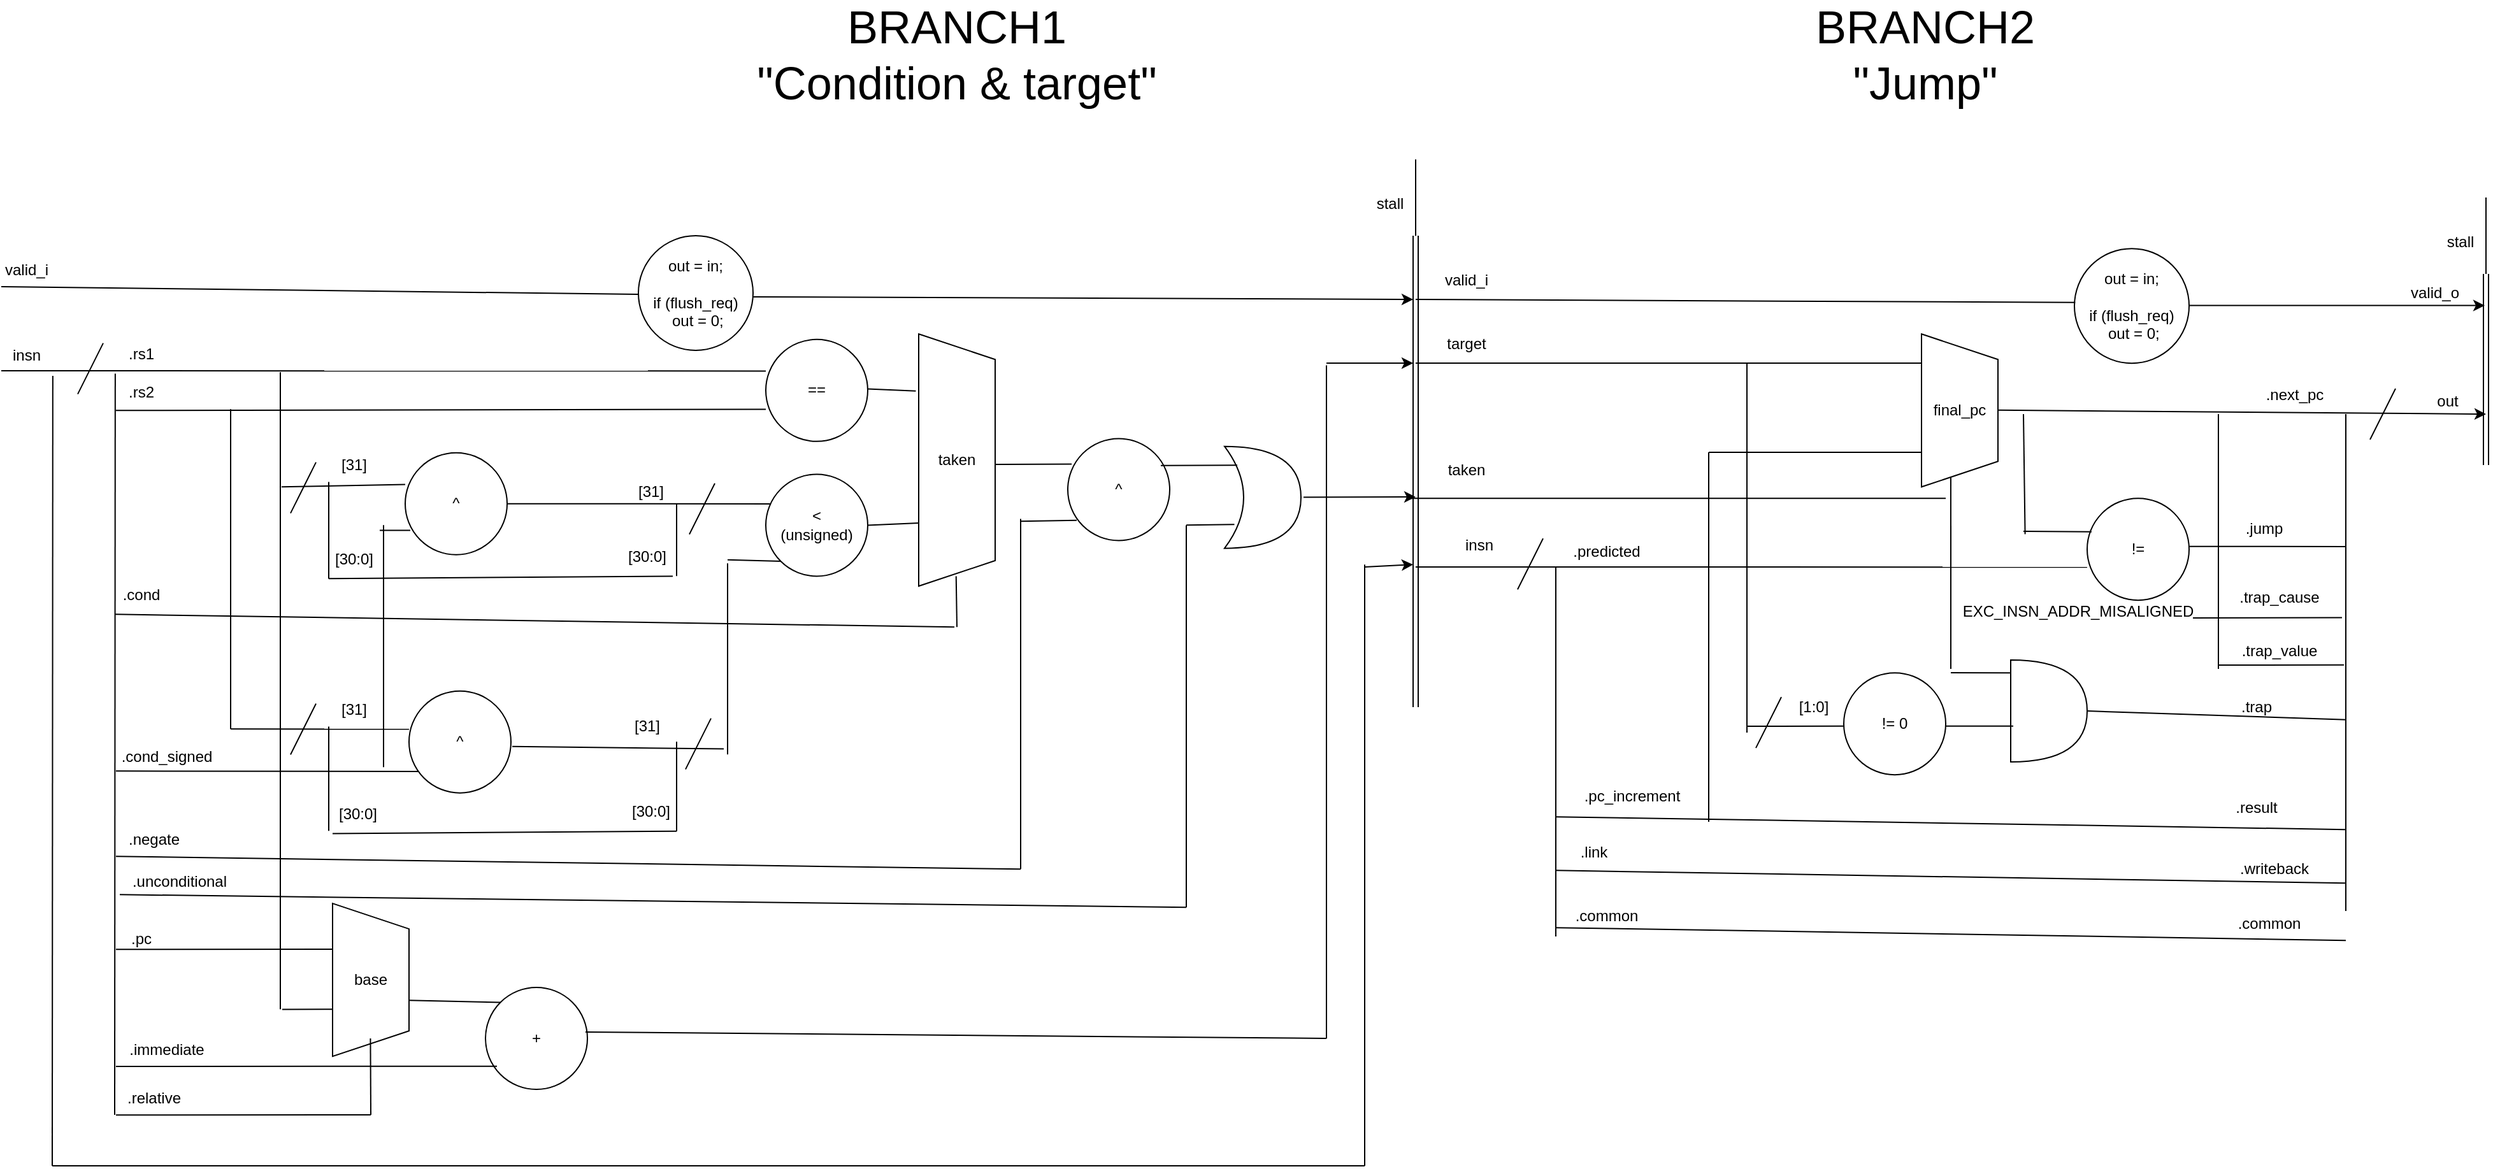 <mxfile version="24.7.10">
  <diagram name="Page-1" id="hJWBBYOkZm1Py5gKTgX2">
    <mxGraphModel dx="5608" dy="3312" grid="1" gridSize="10" guides="1" tooltips="1" connect="1" arrows="1" fold="1" page="1" pageScale="1" pageWidth="850" pageHeight="1100" math="0" shadow="0">
      <root>
        <mxCell id="0" />
        <mxCell id="1" parent="0" />
        <mxCell id="gpkW7kSRFp9-6F2mUtem-39" value="" style="endArrow=none;html=1;rounded=0;" parent="1" edge="1">
          <mxGeometry width="50" height="50" relative="1" as="geometry">
            <mxPoint x="454" y="-678" as="sourcePoint" />
            <mxPoint x="474" y="-718" as="targetPoint" />
          </mxGeometry>
        </mxCell>
        <mxCell id="gpkW7kSRFp9-6F2mUtem-40" value=".next_pc" style="text;html=1;align=center;verticalAlign=middle;whiteSpace=wrap;rounded=0;" parent="1" vertex="1">
          <mxGeometry x="365" y="-728" width="60" height="30" as="geometry" />
        </mxCell>
        <mxCell id="gpkW7kSRFp9-6F2mUtem-42" value="out" style="text;html=1;align=center;verticalAlign=middle;whiteSpace=wrap;rounded=0;" parent="1" vertex="1">
          <mxGeometry x="485" y="-718" width="60" height="20" as="geometry" />
        </mxCell>
        <mxCell id="gpkW7kSRFp9-6F2mUtem-46" value="" style="shape=link;html=1;rounded=0;" parent="1" edge="1">
          <mxGeometry width="100" relative="1" as="geometry">
            <mxPoint x="545" y="-658" as="sourcePoint" />
            <mxPoint x="545" y="-808" as="targetPoint" />
          </mxGeometry>
        </mxCell>
        <mxCell id="gpkW7kSRFp9-6F2mUtem-47" value="" style="endArrow=classic;html=1;rounded=0;" parent="1" edge="1">
          <mxGeometry width="50" height="50" relative="1" as="geometry">
            <mxPoint x="312" y="-783.21" as="sourcePoint" />
            <mxPoint x="544" y="-783.21" as="targetPoint" />
          </mxGeometry>
        </mxCell>
        <mxCell id="gpkW7kSRFp9-6F2mUtem-48" value="valid_o" style="text;html=1;align=center;verticalAlign=middle;whiteSpace=wrap;rounded=0;" parent="1" vertex="1">
          <mxGeometry x="475" y="-808" width="60" height="30" as="geometry" />
        </mxCell>
        <mxCell id="gpkW7kSRFp9-6F2mUtem-49" value="&lt;div&gt;out = in;&lt;br&gt;&lt;br&gt;&lt;/div&gt;&lt;div&gt;if (flush_req)&lt;br&gt;&lt;/div&gt;&amp;nbsp;out = 0;" style="ellipse;whiteSpace=wrap;html=1;aspect=fixed;" parent="1" vertex="1">
          <mxGeometry x="222" y="-827.92" width="90" height="90" as="geometry" />
        </mxCell>
        <mxCell id="gpkW7kSRFp9-6F2mUtem-54" value="" style="shape=link;html=1;rounded=0;" parent="1" edge="1">
          <mxGeometry width="100" relative="1" as="geometry">
            <mxPoint x="-295" y="-468" as="sourcePoint" />
            <mxPoint x="-295" y="-838" as="targetPoint" />
          </mxGeometry>
        </mxCell>
        <mxCell id="gpkW7kSRFp9-6F2mUtem-82" value="" style="endArrow=none;html=1;rounded=0;entryX=0.007;entryY=0.47;entryDx=0;entryDy=0;entryPerimeter=0;" parent="1" target="gpkW7kSRFp9-6F2mUtem-49" edge="1">
          <mxGeometry width="50" height="50" relative="1" as="geometry">
            <mxPoint x="-295" y="-788" as="sourcePoint" />
            <mxPoint x="-85" y="-968" as="targetPoint" />
          </mxGeometry>
        </mxCell>
        <mxCell id="gpkW7kSRFp9-6F2mUtem-83" value="valid_i" style="text;html=1;align=center;verticalAlign=middle;whiteSpace=wrap;rounded=0;" parent="1" vertex="1">
          <mxGeometry x="-285" y="-818" width="60" height="30" as="geometry" />
        </mxCell>
        <mxCell id="gpkW7kSRFp9-6F2mUtem-85" value="" style="endArrow=none;html=1;rounded=0;" parent="1" edge="1">
          <mxGeometry width="50" height="50" relative="1" as="geometry">
            <mxPoint x="545" y="-808" as="sourcePoint" />
            <mxPoint x="545" y="-868" as="targetPoint" />
          </mxGeometry>
        </mxCell>
        <mxCell id="gpkW7kSRFp9-6F2mUtem-87" value="stall" style="text;html=1;align=center;verticalAlign=middle;whiteSpace=wrap;rounded=0;" parent="1" vertex="1">
          <mxGeometry x="495" y="-848" width="60" height="30" as="geometry" />
        </mxCell>
        <mxCell id="gpkW7kSRFp9-6F2mUtem-88" value="" style="endArrow=none;html=1;rounded=0;" parent="1" edge="1">
          <mxGeometry width="50" height="50" relative="1" as="geometry">
            <mxPoint x="-295" y="-837.92" as="sourcePoint" />
            <mxPoint x="-295" y="-897.92" as="targetPoint" />
          </mxGeometry>
        </mxCell>
        <mxCell id="gpkW7kSRFp9-6F2mUtem-89" value="stall" style="text;html=1;align=center;verticalAlign=middle;whiteSpace=wrap;rounded=0;" parent="1" vertex="1">
          <mxGeometry x="-345" y="-877.92" width="60" height="30" as="geometry" />
        </mxCell>
        <mxCell id="gpkW7kSRFp9-6F2mUtem-91" value="insn" style="text;html=1;align=center;verticalAlign=middle;whiteSpace=wrap;rounded=0;" parent="1" vertex="1">
          <mxGeometry x="-275" y="-609.92" width="60" height="30" as="geometry" />
        </mxCell>
        <mxCell id="gpkW7kSRFp9-6F2mUtem-92" value="" style="endArrow=none;html=1;rounded=0;fontStyle=4" parent="1" edge="1">
          <mxGeometry width="50" height="50" relative="1" as="geometry">
            <mxPoint x="-215" y="-560.37" as="sourcePoint" />
            <mxPoint x="-195" y="-600.37" as="targetPoint" />
          </mxGeometry>
        </mxCell>
        <mxCell id="gpkW7kSRFp9-6F2mUtem-98" value="" style="endArrow=none;html=1;rounded=0;" parent="1" edge="1">
          <mxGeometry width="50" height="50" relative="1" as="geometry">
            <mxPoint x="-185" y="-288" as="sourcePoint" />
            <mxPoint x="-185" y="-578" as="targetPoint" />
          </mxGeometry>
        </mxCell>
        <mxCell id="gpkW7kSRFp9-6F2mUtem-105" value="" style="endArrow=none;html=1;rounded=0;" parent="1" edge="1">
          <mxGeometry width="50" height="50" relative="1" as="geometry">
            <mxPoint x="435" y="-698" as="sourcePoint" />
            <mxPoint x="435" y="-308" as="targetPoint" />
          </mxGeometry>
        </mxCell>
        <mxCell id="gpkW7kSRFp9-6F2mUtem-114" value=".pc_increment" style="text;html=1;align=center;verticalAlign=middle;whiteSpace=wrap;rounded=0;" parent="1" vertex="1">
          <mxGeometry x="-155" y="-407.88" width="60" height="19.92" as="geometry" />
        </mxCell>
        <mxCell id="gpkW7kSRFp9-6F2mUtem-115" value="" style="endArrow=none;html=1;rounded=0;" parent="1" edge="1">
          <mxGeometry width="50" height="50" relative="1" as="geometry">
            <mxPoint x="-185" y="-381.93" as="sourcePoint" />
            <mxPoint x="435" y="-371.93" as="targetPoint" />
          </mxGeometry>
        </mxCell>
        <mxCell id="gpkW7kSRFp9-6F2mUtem-123" value="" style="endArrow=none;html=1;rounded=0;" parent="1" edge="1">
          <mxGeometry width="50" height="50" relative="1" as="geometry">
            <mxPoint x="-185" y="-339.84" as="sourcePoint" />
            <mxPoint x="435" y="-329.84" as="targetPoint" />
          </mxGeometry>
        </mxCell>
        <mxCell id="gpkW7kSRFp9-6F2mUtem-124" value=".link" style="text;html=1;align=center;verticalAlign=middle;whiteSpace=wrap;rounded=0;" parent="1" vertex="1">
          <mxGeometry x="-185" y="-363.92" width="60" height="20" as="geometry" />
        </mxCell>
        <mxCell id="gpkW7kSRFp9-6F2mUtem-125" value="" style="endArrow=none;html=1;rounded=0;" parent="1" edge="1">
          <mxGeometry width="50" height="50" relative="1" as="geometry">
            <mxPoint x="-185" y="-294.92" as="sourcePoint" />
            <mxPoint x="435" y="-284.92" as="targetPoint" />
          </mxGeometry>
        </mxCell>
        <mxCell id="gpkW7kSRFp9-6F2mUtem-126" value=".common" style="text;html=1;align=center;verticalAlign=middle;whiteSpace=wrap;rounded=0;" parent="1" vertex="1">
          <mxGeometry x="-175" y="-313.92" width="60" height="20" as="geometry" />
        </mxCell>
        <mxCell id="gpkW7kSRFp9-6F2mUtem-129" value=".trap_cause" style="text;html=1;align=center;verticalAlign=middle;whiteSpace=wrap;rounded=0;" parent="1" vertex="1">
          <mxGeometry x="353" y="-560.37" width="60" height="12.09" as="geometry" />
        </mxCell>
        <mxCell id="gpkW7kSRFp9-6F2mUtem-130" value=".writeback" style="text;html=1;align=center;verticalAlign=middle;whiteSpace=wrap;rounded=0;" parent="1" vertex="1">
          <mxGeometry x="353" y="-341.93" width="52" height="2.01" as="geometry" />
        </mxCell>
        <mxCell id="gpkW7kSRFp9-6F2mUtem-131" value="&lt;div&gt;.common&lt;/div&gt;" style="text;html=1;align=center;verticalAlign=middle;whiteSpace=wrap;rounded=0;" parent="1" vertex="1">
          <mxGeometry x="345" y="-303.93" width="60" height="12.09" as="geometry" />
        </mxCell>
        <mxCell id="gpkW7kSRFp9-6F2mUtem-133" value="&lt;font style=&quot;font-size: 36px;&quot;&gt;BRANCH2&lt;br&gt;&quot;Jump&quot;&lt;/font&gt;" style="text;html=1;align=center;verticalAlign=middle;whiteSpace=wrap;rounded=0;" parent="1" vertex="1">
          <mxGeometry x="-75" y="-995" width="360" height="30" as="geometry" />
        </mxCell>
        <mxCell id="gpkW7kSRFp9-6F2mUtem-135" value="&lt;font style=&quot;font-size: 36px;&quot;&gt;BRANCH1&lt;br&gt;&quot;Condition &amp;amp; target&quot;&lt;/font&gt;" style="text;html=1;align=center;verticalAlign=middle;whiteSpace=wrap;rounded=0;" parent="1" vertex="1">
          <mxGeometry x="-835" y="-995" width="360" height="30" as="geometry" />
        </mxCell>
        <mxCell id="Zucph9kWZfhHKC2yXSaP-2" value="" style="endArrow=none;html=1;rounded=0;" parent="1" edge="1">
          <mxGeometry width="50" height="50" relative="1" as="geometry">
            <mxPoint x="315" y="-538" as="sourcePoint" />
            <mxPoint x="432" y="-538.28" as="targetPoint" />
          </mxGeometry>
        </mxCell>
        <mxCell id="Zucph9kWZfhHKC2yXSaP-3" value="EXC_INSN_ADDR_MISALIGNED" style="text;html=1;align=center;verticalAlign=middle;whiteSpace=wrap;rounded=0;" parent="1" vertex="1">
          <mxGeometry x="195" y="-548.28" width="60" height="10" as="geometry" />
        </mxCell>
        <mxCell id="Zucph9kWZfhHKC2yXSaP-21" value="!=" style="ellipse;whiteSpace=wrap;html=1;aspect=fixed;" parent="1" vertex="1">
          <mxGeometry x="232" y="-631.92" width="80" height="80" as="geometry" />
        </mxCell>
        <mxCell id="Zucph9kWZfhHKC2yXSaP-22" value="final_pc" style="shape=trapezoid;perimeter=trapezoidPerimeter;whiteSpace=wrap;html=1;fixedSize=1;direction=south;" parent="1" vertex="1">
          <mxGeometry x="102" y="-760.84" width="60" height="120" as="geometry" />
        </mxCell>
        <mxCell id="Zucph9kWZfhHKC2yXSaP-23" value="" style="endArrow=classic;html=1;rounded=0;" parent="1" edge="1">
          <mxGeometry width="50" height="50" relative="1" as="geometry">
            <mxPoint x="162" y="-701.08" as="sourcePoint" />
            <mxPoint x="545" y="-698" as="targetPoint" />
          </mxGeometry>
        </mxCell>
        <mxCell id="Zucph9kWZfhHKC2yXSaP-24" value="" style="endArrow=none;html=1;rounded=0;entryX=0.043;entryY=0.328;entryDx=0;entryDy=0;entryPerimeter=0;" parent="1" target="Zucph9kWZfhHKC2yXSaP-21" edge="1">
          <mxGeometry width="50" height="50" relative="1" as="geometry">
            <mxPoint x="182" y="-606" as="sourcePoint" />
            <mxPoint x="242" y="-606.08" as="targetPoint" />
          </mxGeometry>
        </mxCell>
        <mxCell id="Zucph9kWZfhHKC2yXSaP-25" value="" style="endArrow=none;html=1;rounded=0;" parent="1" edge="1">
          <mxGeometry width="50" height="50" relative="1" as="geometry">
            <mxPoint x="183.29" y="-603.75" as="sourcePoint" />
            <mxPoint x="182" y="-698" as="targetPoint" />
          </mxGeometry>
        </mxCell>
        <mxCell id="Zucph9kWZfhHKC2yXSaP-26" value="" style="endArrow=none;html=1;rounded=0;" parent="1" edge="1">
          <mxGeometry width="50" height="50" relative="1" as="geometry">
            <mxPoint x="312" y="-594.14" as="sourcePoint" />
            <mxPoint x="435" y="-594" as="targetPoint" />
          </mxGeometry>
        </mxCell>
        <mxCell id="Zucph9kWZfhHKC2yXSaP-27" value="" style="shape=or;whiteSpace=wrap;html=1;" parent="1" vertex="1">
          <mxGeometry x="172" y="-505" width="60" height="80" as="geometry" />
        </mxCell>
        <mxCell id="Zucph9kWZfhHKC2yXSaP-28" value="!= 0" style="ellipse;whiteSpace=wrap;html=1;aspect=fixed;" parent="1" vertex="1">
          <mxGeometry x="41" y="-494.92" width="80" height="80" as="geometry" />
        </mxCell>
        <mxCell id="Zucph9kWZfhHKC2yXSaP-29" value="" style="endArrow=none;html=1;rounded=0;entryX=0.94;entryY=0.617;entryDx=0;entryDy=0;entryPerimeter=0;" parent="1" target="Zucph9kWZfhHKC2yXSaP-22" edge="1">
          <mxGeometry width="50" height="50" relative="1" as="geometry">
            <mxPoint x="125" y="-498" as="sourcePoint" />
            <mxPoint x="129.71" y="-649.08" as="targetPoint" />
          </mxGeometry>
        </mxCell>
        <mxCell id="Zucph9kWZfhHKC2yXSaP-30" value="" style="endArrow=none;html=1;rounded=0;entryX=0.043;entryY=0.328;entryDx=0;entryDy=0;entryPerimeter=0;" parent="1" edge="1">
          <mxGeometry width="50" height="50" relative="1" as="geometry">
            <mxPoint x="121" y="-453.1" as="sourcePoint" />
            <mxPoint x="174" y="-453.1" as="targetPoint" />
          </mxGeometry>
        </mxCell>
        <mxCell id="Zucph9kWZfhHKC2yXSaP-31" value="" style="endArrow=none;html=1;rounded=0;" parent="1" edge="1">
          <mxGeometry width="50" height="50" relative="1" as="geometry">
            <mxPoint x="125" y="-495" as="sourcePoint" />
            <mxPoint x="172" y="-494.92" as="targetPoint" />
          </mxGeometry>
        </mxCell>
        <mxCell id="Zucph9kWZfhHKC2yXSaP-32" value="" style="endArrow=none;html=1;rounded=0;entryX=0.043;entryY=0.328;entryDx=0;entryDy=0;entryPerimeter=0;" parent="1" edge="1">
          <mxGeometry width="50" height="50" relative="1" as="geometry">
            <mxPoint x="-35" y="-453" as="sourcePoint" />
            <mxPoint x="41" y="-453.1" as="targetPoint" />
          </mxGeometry>
        </mxCell>
        <mxCell id="Zucph9kWZfhHKC2yXSaP-33" value="" style="endArrow=none;html=1;rounded=0;fontStyle=4" parent="1" edge="1">
          <mxGeometry width="50" height="50" relative="1" as="geometry">
            <mxPoint x="-28" y="-435.92" as="sourcePoint" />
            <mxPoint x="-8" y="-475.92" as="targetPoint" />
          </mxGeometry>
        </mxCell>
        <mxCell id="Zucph9kWZfhHKC2yXSaP-34" value="[1:0]" style="text;html=1;align=center;verticalAlign=middle;whiteSpace=wrap;rounded=0;" parent="1" vertex="1">
          <mxGeometry x="2" y="-470.45" width="31" height="4.9" as="geometry" />
        </mxCell>
        <mxCell id="Zucph9kWZfhHKC2yXSaP-35" value=".&lt;span style=&quot;white-space: pre;&quot;&gt;jump&#x9;&lt;/span&gt;" style="text;html=1;align=center;verticalAlign=middle;whiteSpace=wrap;rounded=0;" parent="1" vertex="1">
          <mxGeometry x="353" y="-615.46" width="60" height="15.08" as="geometry" />
        </mxCell>
        <mxCell id="Zucph9kWZfhHKC2yXSaP-39" value="" style="endArrow=none;html=1;rounded=0;" parent="1" edge="1">
          <mxGeometry width="50" height="50" relative="1" as="geometry">
            <mxPoint x="335" y="-498" as="sourcePoint" />
            <mxPoint x="335" y="-698" as="targetPoint" />
          </mxGeometry>
        </mxCell>
        <mxCell id="Zucph9kWZfhHKC2yXSaP-40" value=".trap_value" style="text;html=1;align=center;verticalAlign=middle;whiteSpace=wrap;rounded=0;" parent="1" vertex="1">
          <mxGeometry x="353" y="-517.92" width="60" height="12.09" as="geometry" />
        </mxCell>
        <mxCell id="Zucph9kWZfhHKC2yXSaP-41" value="" style="endArrow=none;html=1;rounded=0;" parent="1" edge="1">
          <mxGeometry width="50" height="50" relative="1" as="geometry">
            <mxPoint x="335" y="-501" as="sourcePoint" />
            <mxPoint x="433.5" y="-501.12" as="targetPoint" />
          </mxGeometry>
        </mxCell>
        <mxCell id="Zucph9kWZfhHKC2yXSaP-42" value=".trap" style="text;html=1;align=center;verticalAlign=middle;whiteSpace=wrap;rounded=0;" parent="1" vertex="1">
          <mxGeometry x="335" y="-469.09" width="60" height="2.17" as="geometry" />
        </mxCell>
        <mxCell id="Zucph9kWZfhHKC2yXSaP-43" value="" style="endArrow=none;html=1;rounded=0;exitX=1;exitY=0.5;exitDx=0;exitDy=0;exitPerimeter=0;" parent="1" source="Zucph9kWZfhHKC2yXSaP-27" edge="1">
          <mxGeometry width="50" height="50" relative="1" as="geometry">
            <mxPoint x="235" y="-458" as="sourcePoint" />
            <mxPoint x="435.25" y="-458.09" as="targetPoint" />
          </mxGeometry>
        </mxCell>
        <mxCell id="Zucph9kWZfhHKC2yXSaP-44" value=".result" style="text;html=1;align=center;verticalAlign=middle;whiteSpace=wrap;rounded=0;" parent="1" vertex="1">
          <mxGeometry x="335" y="-390.51" width="60" height="2.17" as="geometry" />
        </mxCell>
        <mxCell id="Zucph9kWZfhHKC2yXSaP-46" value="" style="endArrow=none;html=1;rounded=0;entryX=0.043;entryY=0.328;entryDx=0;entryDy=0;entryPerimeter=0;" parent="1" edge="1">
          <mxGeometry width="50" height="50" relative="1" as="geometry">
            <mxPoint x="-295" y="-738" as="sourcePoint" />
            <mxPoint x="102" y="-738" as="targetPoint" />
          </mxGeometry>
        </mxCell>
        <mxCell id="Zucph9kWZfhHKC2yXSaP-47" value="" style="endArrow=none;html=1;rounded=0;" parent="1" edge="1">
          <mxGeometry width="50" height="50" relative="1" as="geometry">
            <mxPoint x="-35" y="-448" as="sourcePoint" />
            <mxPoint x="-35" y="-738" as="targetPoint" />
          </mxGeometry>
        </mxCell>
        <mxCell id="Zucph9kWZfhHKC2yXSaP-50" value="" style="endArrow=none;html=1;rounded=0;entryX=0.043;entryY=0.328;entryDx=0;entryDy=0;entryPerimeter=0;" parent="1" edge="1">
          <mxGeometry width="50" height="50" relative="1" as="geometry">
            <mxPoint x="-295" y="-578" as="sourcePoint" />
            <mxPoint x="232" y="-577.92" as="targetPoint" />
          </mxGeometry>
        </mxCell>
        <mxCell id="Zucph9kWZfhHKC2yXSaP-51" value=".predicted" style="text;html=1;align=center;verticalAlign=middle;whiteSpace=wrap;rounded=0;" parent="1" vertex="1">
          <mxGeometry x="-175" y="-599.92" width="60" height="20" as="geometry" />
        </mxCell>
        <mxCell id="Zucph9kWZfhHKC2yXSaP-54" value="" style="endArrow=none;html=1;rounded=0;" parent="1" edge="1">
          <mxGeometry width="50" height="50" relative="1" as="geometry">
            <mxPoint x="-65" y="-378" as="sourcePoint" />
            <mxPoint x="-65" y="-668" as="targetPoint" />
          </mxGeometry>
        </mxCell>
        <mxCell id="Zucph9kWZfhHKC2yXSaP-55" value="" style="endArrow=none;html=1;rounded=0;entryX=0.043;entryY=0.328;entryDx=0;entryDy=0;entryPerimeter=0;" parent="1" edge="1">
          <mxGeometry width="50" height="50" relative="1" as="geometry">
            <mxPoint x="-65" y="-668" as="sourcePoint" />
            <mxPoint x="102" y="-668" as="targetPoint" />
          </mxGeometry>
        </mxCell>
        <mxCell id="Zucph9kWZfhHKC2yXSaP-56" value="target" style="text;html=1;align=center;verticalAlign=middle;whiteSpace=wrap;rounded=0;" parent="1" vertex="1">
          <mxGeometry x="-285" y="-768" width="60" height="30" as="geometry" />
        </mxCell>
        <mxCell id="Zucph9kWZfhHKC2yXSaP-57" value="&lt;div&gt;taken&lt;/div&gt;&lt;div&gt;&lt;br&gt;&lt;/div&gt;" style="text;html=1;align=center;verticalAlign=middle;whiteSpace=wrap;rounded=0;" parent="1" vertex="1">
          <mxGeometry x="-285" y="-661.92" width="60" height="30" as="geometry" />
        </mxCell>
        <mxCell id="Zucph9kWZfhHKC2yXSaP-58" value="" style="endArrow=none;html=1;rounded=0;" parent="1" edge="1">
          <mxGeometry width="50" height="50" relative="1" as="geometry">
            <mxPoint x="-299" y="-631.92" as="sourcePoint" />
            <mxPoint x="121" y="-631.92" as="targetPoint" />
          </mxGeometry>
        </mxCell>
        <mxCell id="Zucph9kWZfhHKC2yXSaP-61" value="&lt;div&gt;==&lt;/div&gt;" style="ellipse;whiteSpace=wrap;html=1;aspect=fixed;" parent="1" vertex="1">
          <mxGeometry x="-805" y="-756.59" width="80" height="80" as="geometry" />
        </mxCell>
        <mxCell id="Zucph9kWZfhHKC2yXSaP-62" value="&lt;div&gt;&amp;lt;&lt;br&gt;(unsigned)&lt;br&gt;&lt;/div&gt;" style="ellipse;whiteSpace=wrap;html=1;aspect=fixed;" parent="1" vertex="1">
          <mxGeometry x="-805" y="-650.76" width="80" height="80" as="geometry" />
        </mxCell>
        <mxCell id="Zucph9kWZfhHKC2yXSaP-63" value="taken" style="shape=trapezoid;perimeter=trapezoidPerimeter;whiteSpace=wrap;html=1;fixedSize=1;direction=south;" parent="1" vertex="1">
          <mxGeometry x="-685" y="-760.84" width="60" height="197.86" as="geometry" />
        </mxCell>
        <mxCell id="Zucph9kWZfhHKC2yXSaP-65" value="" style="endArrow=none;html=1;rounded=0;exitX=1;exitY=0.5;exitDx=0;exitDy=0;entryX=0.75;entryY=1;entryDx=0;entryDy=0;" parent="1" source="Zucph9kWZfhHKC2yXSaP-62" target="Zucph9kWZfhHKC2yXSaP-63" edge="1">
          <mxGeometry width="50" height="50" relative="1" as="geometry">
            <mxPoint x="-715" y="-585.76" as="sourcePoint" />
            <mxPoint x="-685" y="-585.57" as="targetPoint" />
          </mxGeometry>
        </mxCell>
        <mxCell id="Zucph9kWZfhHKC2yXSaP-67" value="" style="endArrow=none;html=1;rounded=0;" parent="1" edge="1">
          <mxGeometry width="50" height="50" relative="1" as="geometry">
            <mxPoint x="-655" y="-530.84" as="sourcePoint" />
            <mxPoint x="-655.64" y="-570.77" as="targetPoint" />
          </mxGeometry>
        </mxCell>
        <mxCell id="Zucph9kWZfhHKC2yXSaP-72" value="" style="endArrow=none;html=1;rounded=0;" parent="1" edge="1">
          <mxGeometry width="50" height="50" relative="1" as="geometry">
            <mxPoint x="-1178" y="-620.17" as="sourcePoint" />
            <mxPoint x="-1158" y="-660.17" as="targetPoint" />
          </mxGeometry>
        </mxCell>
        <mxCell id="Zucph9kWZfhHKC2yXSaP-73" value="[31]" style="text;html=1;align=center;verticalAlign=middle;whiteSpace=wrap;rounded=0;" parent="1" vertex="1">
          <mxGeometry x="-1148" y="-672.67" width="40" height="30" as="geometry" />
        </mxCell>
        <mxCell id="Zucph9kWZfhHKC2yXSaP-76" value="" style="endArrow=none;html=1;rounded=0;exitX=0;exitY=1;exitDx=0;exitDy=0;" parent="1" source="Zucph9kWZfhHKC2yXSaP-85" edge="1">
          <mxGeometry width="50" height="50" relative="1" as="geometry">
            <mxPoint x="-1148" y="-512.76" as="sourcePoint" />
            <mxPoint x="-1148" y="-644.76" as="targetPoint" />
          </mxGeometry>
        </mxCell>
        <mxCell id="Zucph9kWZfhHKC2yXSaP-77" value="" style="endArrow=none;html=1;rounded=0;" parent="1" edge="1">
          <mxGeometry width="50" height="50" relative="1" as="geometry">
            <mxPoint x="-1148" y="-568.84" as="sourcePoint" />
            <mxPoint x="-878" y="-570.76" as="targetPoint" />
          </mxGeometry>
        </mxCell>
        <mxCell id="Zucph9kWZfhHKC2yXSaP-78" value="" style="endArrow=none;html=1;rounded=0;exitX=1;exitY=0.5;exitDx=0;exitDy=0;entryX=0.043;entryY=0.29;entryDx=0;entryDy=0;entryPerimeter=0;" parent="1" source="Zucph9kWZfhHKC2yXSaP-127" target="Zucph9kWZfhHKC2yXSaP-62" edge="1">
          <mxGeometry width="50" height="50" relative="1" as="geometry">
            <mxPoint x="-945" y="-626.55" as="sourcePoint" />
            <mxPoint x="-835" y="-624.67" as="targetPoint" />
          </mxGeometry>
        </mxCell>
        <mxCell id="Zucph9kWZfhHKC2yXSaP-79" value="" style="endArrow=none;html=1;rounded=0;entryX=1;entryY=1;entryDx=0;entryDy=0;" parent="1" target="Zucph9kWZfhHKC2yXSaP-80" edge="1">
          <mxGeometry width="50" height="50" relative="1" as="geometry">
            <mxPoint x="-875" y="-570.84" as="sourcePoint" />
            <mxPoint x="-875" y="-620.84" as="targetPoint" />
          </mxGeometry>
        </mxCell>
        <mxCell id="Zucph9kWZfhHKC2yXSaP-80" value="[31]" style="text;html=1;align=center;verticalAlign=middle;whiteSpace=wrap;rounded=0;" parent="1" vertex="1">
          <mxGeometry x="-915" y="-645.79" width="40" height="18.08" as="geometry" />
        </mxCell>
        <mxCell id="Zucph9kWZfhHKC2yXSaP-81" value="&lt;div&gt;[30:0]&lt;/div&gt;" style="text;html=1;align=center;verticalAlign=middle;whiteSpace=wrap;rounded=0;" parent="1" vertex="1">
          <mxGeometry x="-918" y="-600.76" width="40" height="30" as="geometry" />
        </mxCell>
        <mxCell id="Zucph9kWZfhHKC2yXSaP-82" value="" style="endArrow=none;html=1;rounded=0;entryX=0;entryY=0.5;entryDx=0;entryDy=0;" parent="1" edge="1">
          <mxGeometry width="50" height="50" relative="1" as="geometry">
            <mxPoint x="-1185" y="-640.84" as="sourcePoint" />
            <mxPoint x="-1088" y="-642.76" as="targetPoint" />
          </mxGeometry>
        </mxCell>
        <mxCell id="Zucph9kWZfhHKC2yXSaP-85" value="&lt;div&gt;[30:0]&lt;/div&gt;" style="text;html=1;align=center;verticalAlign=middle;whiteSpace=wrap;rounded=0;" parent="1" vertex="1">
          <mxGeometry x="-1148" y="-598.76" width="40" height="30" as="geometry" />
        </mxCell>
        <mxCell id="Zucph9kWZfhHKC2yXSaP-86" value="" style="endArrow=none;html=1;rounded=0;" parent="1" edge="1">
          <mxGeometry width="50" height="50" relative="1" as="geometry">
            <mxPoint x="-865" y="-603.62" as="sourcePoint" />
            <mxPoint x="-845" y="-643.62" as="targetPoint" />
          </mxGeometry>
        </mxCell>
        <mxCell id="Zucph9kWZfhHKC2yXSaP-89" value="" style="endArrow=none;html=1;rounded=0;" parent="1" edge="1">
          <mxGeometry width="50" height="50" relative="1" as="geometry">
            <mxPoint x="-1178" y="-430.76" as="sourcePoint" />
            <mxPoint x="-1158" y="-470.76" as="targetPoint" />
          </mxGeometry>
        </mxCell>
        <mxCell id="Zucph9kWZfhHKC2yXSaP-90" value="[31]" style="text;html=1;align=center;verticalAlign=middle;whiteSpace=wrap;rounded=0;" parent="1" vertex="1">
          <mxGeometry x="-1148" y="-480.67" width="40" height="30" as="geometry" />
        </mxCell>
        <mxCell id="Zucph9kWZfhHKC2yXSaP-93" value="" style="endArrow=none;html=1;rounded=0;" parent="1" edge="1">
          <mxGeometry width="50" height="50" relative="1" as="geometry">
            <mxPoint x="-1148" y="-370.84" as="sourcePoint" />
            <mxPoint x="-1148" y="-452.76" as="targetPoint" />
          </mxGeometry>
        </mxCell>
        <mxCell id="Zucph9kWZfhHKC2yXSaP-94" value="" style="endArrow=none;html=1;rounded=0;" parent="1" edge="1">
          <mxGeometry width="50" height="50" relative="1" as="geometry">
            <mxPoint x="-1145" y="-368.75" as="sourcePoint" />
            <mxPoint x="-875" y="-370.67" as="targetPoint" />
          </mxGeometry>
        </mxCell>
        <mxCell id="Zucph9kWZfhHKC2yXSaP-95" value="" style="endArrow=none;html=1;rounded=0;exitX=1.013;exitY=0.545;exitDx=0;exitDy=0;exitPerimeter=0;" parent="1" source="Zucph9kWZfhHKC2yXSaP-124" edge="1">
          <mxGeometry width="50" height="50" relative="1" as="geometry">
            <mxPoint x="-918" y="-437.15" as="sourcePoint" />
            <mxPoint x="-838" y="-435.28" as="targetPoint" />
          </mxGeometry>
        </mxCell>
        <mxCell id="Zucph9kWZfhHKC2yXSaP-96" value="" style="endArrow=none;html=1;rounded=0;exitX=1;exitY=1;exitDx=0;exitDy=0;" parent="1" source="Zucph9kWZfhHKC2yXSaP-98" edge="1">
          <mxGeometry width="50" height="50" relative="1" as="geometry">
            <mxPoint x="-878" y="-367.84" as="sourcePoint" />
            <mxPoint x="-875" y="-440.84" as="targetPoint" />
          </mxGeometry>
        </mxCell>
        <mxCell id="Zucph9kWZfhHKC2yXSaP-97" value="[31]" style="text;html=1;align=center;verticalAlign=middle;whiteSpace=wrap;rounded=0;" parent="1" vertex="1">
          <mxGeometry x="-918" y="-462.15" width="40" height="18.08" as="geometry" />
        </mxCell>
        <mxCell id="Zucph9kWZfhHKC2yXSaP-98" value="&lt;div&gt;[30:0]&lt;/div&gt;" style="text;html=1;align=center;verticalAlign=middle;whiteSpace=wrap;rounded=0;" parent="1" vertex="1">
          <mxGeometry x="-915" y="-400.67" width="40" height="30" as="geometry" />
        </mxCell>
        <mxCell id="Zucph9kWZfhHKC2yXSaP-99" value="" style="endArrow=none;html=1;rounded=0;entryX=0;entryY=0.5;entryDx=0;entryDy=0;" parent="1" edge="1">
          <mxGeometry width="50" height="50" relative="1" as="geometry">
            <mxPoint x="-1225" y="-450.84" as="sourcePoint" />
            <mxPoint x="-1085" y="-450.76" as="targetPoint" />
          </mxGeometry>
        </mxCell>
        <mxCell id="Zucph9kWZfhHKC2yXSaP-102" value="&lt;div&gt;[30:0]&lt;/div&gt;" style="text;html=1;align=center;verticalAlign=middle;whiteSpace=wrap;rounded=0;" parent="1" vertex="1">
          <mxGeometry x="-1145" y="-398.67" width="40" height="30" as="geometry" />
        </mxCell>
        <mxCell id="Zucph9kWZfhHKC2yXSaP-103" value="" style="endArrow=none;html=1;rounded=0;" parent="1" edge="1">
          <mxGeometry width="50" height="50" relative="1" as="geometry">
            <mxPoint x="-868" y="-419.2" as="sourcePoint" />
            <mxPoint x="-848" y="-459.2" as="targetPoint" />
          </mxGeometry>
        </mxCell>
        <mxCell id="Zucph9kWZfhHKC2yXSaP-107" value="" style="endArrow=none;html=1;rounded=0;" parent="1" edge="1">
          <mxGeometry width="50" height="50" relative="1" as="geometry">
            <mxPoint x="-1105" y="-420.84" as="sourcePoint" />
            <mxPoint x="-1105" y="-610.84" as="targetPoint" />
          </mxGeometry>
        </mxCell>
        <mxCell id="Zucph9kWZfhHKC2yXSaP-109" value="" style="endArrow=none;html=1;rounded=0;entryX=0.114;entryY=0.789;entryDx=0;entryDy=0;entryPerimeter=0;" parent="1" target="Zucph9kWZfhHKC2yXSaP-124" edge="1">
          <mxGeometry width="50" height="50" relative="1" as="geometry">
            <mxPoint x="-1315" y="-417.84" as="sourcePoint" />
            <mxPoint x="-1105" y="-417.63" as="targetPoint" />
          </mxGeometry>
        </mxCell>
        <mxCell id="Zucph9kWZfhHKC2yXSaP-113" value="" style="endArrow=none;html=1;rounded=0;" parent="1" edge="1">
          <mxGeometry width="50" height="50" relative="1" as="geometry">
            <mxPoint x="-835" y="-430.84" as="sourcePoint" />
            <mxPoint x="-835" y="-580.84" as="targetPoint" />
          </mxGeometry>
        </mxCell>
        <mxCell id="Zucph9kWZfhHKC2yXSaP-114" value="" style="endArrow=none;html=1;rounded=0;entryX=0;entryY=1;entryDx=0;entryDy=0;" parent="1" target="Zucph9kWZfhHKC2yXSaP-62" edge="1">
          <mxGeometry width="50" height="50" relative="1" as="geometry">
            <mxPoint x="-835" y="-583.63" as="sourcePoint" />
            <mxPoint x="-805" y="-583.68" as="targetPoint" />
          </mxGeometry>
        </mxCell>
        <mxCell id="Zucph9kWZfhHKC2yXSaP-115" value="" style="endArrow=none;html=1;rounded=0;" parent="1" edge="1">
          <mxGeometry width="50" height="50" relative="1" as="geometry">
            <mxPoint x="-1186" y="-230.84" as="sourcePoint" />
            <mxPoint x="-1186" y="-730.84" as="targetPoint" />
          </mxGeometry>
        </mxCell>
        <mxCell id="Zucph9kWZfhHKC2yXSaP-116" value="" style="endArrow=none;html=1;rounded=0;entryX=0;entryY=0.336;entryDx=0;entryDy=0;entryPerimeter=0;" parent="1" edge="1">
          <mxGeometry width="50" height="50" relative="1" as="geometry">
            <mxPoint x="-1405" y="-732" as="sourcePoint" />
            <mxPoint x="-805" y="-731.81" as="targetPoint" />
          </mxGeometry>
        </mxCell>
        <mxCell id="Zucph9kWZfhHKC2yXSaP-117" value="" style="endArrow=none;html=1;rounded=0;entryX=0;entryY=0.336;entryDx=0;entryDy=0;entryPerimeter=0;" parent="1" edge="1">
          <mxGeometry width="50" height="50" relative="1" as="geometry">
            <mxPoint x="-1315" y="-700.84" as="sourcePoint" />
            <mxPoint x="-805" y="-701.81" as="targetPoint" />
          </mxGeometry>
        </mxCell>
        <mxCell id="Zucph9kWZfhHKC2yXSaP-118" value="" style="endArrow=none;html=1;rounded=0;" parent="1" edge="1">
          <mxGeometry width="50" height="50" relative="1" as="geometry">
            <mxPoint x="-1225" y="-450.84" as="sourcePoint" />
            <mxPoint x="-1225" y="-701.85" as="targetPoint" />
          </mxGeometry>
        </mxCell>
        <mxCell id="Zucph9kWZfhHKC2yXSaP-119" value="" style="endArrow=none;html=1;rounded=0;exitX=1;exitY=0.5;exitDx=0;exitDy=0;entryX=0.226;entryY=1.038;entryDx=0;entryDy=0;entryPerimeter=0;" parent="1" target="Zucph9kWZfhHKC2yXSaP-63" edge="1">
          <mxGeometry width="50" height="50" relative="1" as="geometry">
            <mxPoint x="-725" y="-717.72" as="sourcePoint" />
            <mxPoint x="-686" y="-720.84" as="targetPoint" />
          </mxGeometry>
        </mxCell>
        <mxCell id="Zucph9kWZfhHKC2yXSaP-120" value="base" style="shape=trapezoid;perimeter=trapezoidPerimeter;whiteSpace=wrap;html=1;fixedSize=1;direction=south;" parent="1" vertex="1">
          <mxGeometry x="-1145" y="-313.92" width="60" height="120" as="geometry" />
        </mxCell>
        <mxCell id="Zucph9kWZfhHKC2yXSaP-121" value="" style="endArrow=none;html=1;rounded=0;exitX=1;exitY=0.5;exitDx=0;exitDy=0;" parent="1" edge="1">
          <mxGeometry width="50" height="50" relative="1" as="geometry">
            <mxPoint x="-1184.5" y="-230.72" as="sourcePoint" />
            <mxPoint x="-1144.5" y="-230.84" as="targetPoint" />
          </mxGeometry>
        </mxCell>
        <mxCell id="Zucph9kWZfhHKC2yXSaP-124" value="^" style="ellipse;whiteSpace=wrap;html=1;aspect=fixed;" parent="1" vertex="1">
          <mxGeometry x="-1085" y="-480.67" width="80" height="80" as="geometry" />
        </mxCell>
        <mxCell id="Zucph9kWZfhHKC2yXSaP-127" value="^" style="ellipse;whiteSpace=wrap;html=1;aspect=fixed;" parent="1" vertex="1">
          <mxGeometry x="-1088" y="-667.66" width="80" height="80" as="geometry" />
        </mxCell>
        <mxCell id="Zucph9kWZfhHKC2yXSaP-129" value="" style="endArrow=none;html=1;rounded=0;entryX=0.055;entryY=0.747;entryDx=0;entryDy=0;entryPerimeter=0;" parent="1" edge="1">
          <mxGeometry width="50" height="50" relative="1" as="geometry">
            <mxPoint x="-1108" y="-606.71" as="sourcePoint" />
            <mxPoint x="-1084" y="-606.71" as="targetPoint" />
          </mxGeometry>
        </mxCell>
        <mxCell id="Zucph9kWZfhHKC2yXSaP-132" value="^" style="ellipse;whiteSpace=wrap;html=1;aspect=fixed;" parent="1" vertex="1">
          <mxGeometry x="-568" y="-678.76" width="80" height="80" as="geometry" />
        </mxCell>
        <mxCell id="Zucph9kWZfhHKC2yXSaP-133" value="" style="endArrow=none;html=1;rounded=0;exitX=1;exitY=0.5;exitDx=0;exitDy=0;entryX=0.038;entryY=0.25;entryDx=0;entryDy=0;entryPerimeter=0;" parent="1" target="Zucph9kWZfhHKC2yXSaP-132" edge="1">
          <mxGeometry width="50" height="50" relative="1" as="geometry">
            <mxPoint x="-625" y="-658.56" as="sourcePoint" />
            <mxPoint x="-585" y="-658.68" as="targetPoint" />
          </mxGeometry>
        </mxCell>
        <mxCell id="Zucph9kWZfhHKC2yXSaP-134" value="" style="shape=xor;whiteSpace=wrap;html=1;" parent="1" vertex="1">
          <mxGeometry x="-445" y="-672.67" width="60" height="80" as="geometry" />
        </mxCell>
        <mxCell id="Zucph9kWZfhHKC2yXSaP-135" value="" style="endArrow=none;html=1;rounded=0;exitX=1;exitY=0.5;exitDx=0;exitDy=0;entryX=0.038;entryY=0.25;entryDx=0;entryDy=0;entryPerimeter=0;" parent="1" edge="1">
          <mxGeometry width="50" height="50" relative="1" as="geometry">
            <mxPoint x="-495" y="-657.63" as="sourcePoint" />
            <mxPoint x="-435" y="-657.91" as="targetPoint" />
          </mxGeometry>
        </mxCell>
        <mxCell id="Zucph9kWZfhHKC2yXSaP-136" value="" style="endArrow=none;html=1;rounded=0;entryX=0.129;entryY=0.766;entryDx=0;entryDy=0;entryPerimeter=0;" parent="1" target="Zucph9kWZfhHKC2yXSaP-134" edge="1">
          <mxGeometry width="50" height="50" relative="1" as="geometry">
            <mxPoint x="-475" y="-610.84" as="sourcePoint" />
            <mxPoint x="-435" y="-614.16" as="targetPoint" />
          </mxGeometry>
        </mxCell>
        <mxCell id="Zucph9kWZfhHKC2yXSaP-137" value="" style="endArrow=none;html=1;rounded=0;entryX=0.129;entryY=0.766;entryDx=0;entryDy=0;entryPerimeter=0;" parent="1" edge="1">
          <mxGeometry width="50" height="50" relative="1" as="geometry">
            <mxPoint x="-605" y="-613.84" as="sourcePoint" />
            <mxPoint x="-561" y="-614.68" as="targetPoint" />
          </mxGeometry>
        </mxCell>
        <mxCell id="Zucph9kWZfhHKC2yXSaP-138" value="" style="endArrow=none;html=1;rounded=0;" parent="1" edge="1">
          <mxGeometry width="50" height="50" relative="1" as="geometry">
            <mxPoint x="-605" y="-340.84" as="sourcePoint" />
            <mxPoint x="-605.0" y="-615.69" as="targetPoint" />
          </mxGeometry>
        </mxCell>
        <mxCell id="Zucph9kWZfhHKC2yXSaP-139" value="" style="endArrow=none;html=1;rounded=0;" parent="1" edge="1">
          <mxGeometry width="50" height="50" relative="1" as="geometry">
            <mxPoint x="-475" y="-310.84" as="sourcePoint" />
            <mxPoint x="-475" y="-610.69" as="targetPoint" />
          </mxGeometry>
        </mxCell>
        <mxCell id="Zucph9kWZfhHKC2yXSaP-147" value="" style="endArrow=none;html=1;rounded=0;" parent="1" edge="1">
          <mxGeometry width="50" height="50" relative="1" as="geometry">
            <mxPoint x="-1345" y="-713.68" as="sourcePoint" />
            <mxPoint x="-1325" y="-753.68" as="targetPoint" />
          </mxGeometry>
        </mxCell>
        <mxCell id="Zucph9kWZfhHKC2yXSaP-148" value="&lt;div&gt;.rs1&lt;/div&gt;" style="text;html=1;align=center;verticalAlign=middle;whiteSpace=wrap;rounded=0;" parent="1" vertex="1">
          <mxGeometry x="-1315" y="-759.76" width="40" height="30" as="geometry" />
        </mxCell>
        <mxCell id="Zucph9kWZfhHKC2yXSaP-149" value="&lt;div&gt;insn&lt;br&gt;&lt;/div&gt;" style="text;html=1;align=center;verticalAlign=middle;whiteSpace=wrap;rounded=0;" parent="1" vertex="1">
          <mxGeometry x="-1405" y="-750.92" width="40" height="13" as="geometry" />
        </mxCell>
        <mxCell id="Zucph9kWZfhHKC2yXSaP-153" value="&lt;div&gt;.rs2&lt;/div&gt;" style="text;html=1;align=center;verticalAlign=middle;whiteSpace=wrap;rounded=0;" parent="1" vertex="1">
          <mxGeometry x="-1315" y="-729.76" width="40" height="30" as="geometry" />
        </mxCell>
        <mxCell id="Zucph9kWZfhHKC2yXSaP-155" value="" style="endArrow=none;html=1;rounded=0;" parent="1" edge="1">
          <mxGeometry width="50" height="50" relative="1" as="geometry">
            <mxPoint x="-1315.476" y="-540.84" as="sourcePoint" />
            <mxPoint x="-657" y="-530.84" as="targetPoint" />
          </mxGeometry>
        </mxCell>
        <mxCell id="Zucph9kWZfhHKC2yXSaP-156" value="&lt;div&gt;.cond&lt;/div&gt;" style="text;html=1;align=center;verticalAlign=middle;whiteSpace=wrap;rounded=0;" parent="1" vertex="1">
          <mxGeometry x="-1315" y="-570.76" width="40" height="30" as="geometry" />
        </mxCell>
        <mxCell id="Zucph9kWZfhHKC2yXSaP-157" value="&lt;div&gt;.cond_signed&lt;/div&gt;" style="text;html=1;align=center;verticalAlign=middle;whiteSpace=wrap;rounded=0;" parent="1" vertex="1">
          <mxGeometry x="-1295" y="-444.07" width="40" height="30" as="geometry" />
        </mxCell>
        <mxCell id="Zucph9kWZfhHKC2yXSaP-158" value="" style="endArrow=none;html=1;rounded=0;" parent="1" edge="1">
          <mxGeometry width="50" height="50" relative="1" as="geometry">
            <mxPoint x="-1315" y="-350.84" as="sourcePoint" />
            <mxPoint x="-605" y="-340.84" as="targetPoint" />
          </mxGeometry>
        </mxCell>
        <mxCell id="Zucph9kWZfhHKC2yXSaP-160" value="" style="endArrow=none;html=1;rounded=0;" parent="1" edge="1">
          <mxGeometry width="50" height="50" relative="1" as="geometry">
            <mxPoint x="-1312" y="-320.84" as="sourcePoint" />
            <mxPoint x="-475" y="-310.84" as="targetPoint" />
          </mxGeometry>
        </mxCell>
        <mxCell id="Zucph9kWZfhHKC2yXSaP-161" value="&lt;div&gt;.unconditional&lt;/div&gt;" style="text;html=1;align=center;verticalAlign=middle;whiteSpace=wrap;rounded=0;" parent="1" vertex="1">
          <mxGeometry x="-1285" y="-335.77" width="40" height="10" as="geometry" />
        </mxCell>
        <mxCell id="Zucph9kWZfhHKC2yXSaP-169" value="" style="endArrow=none;html=1;rounded=0;" parent="1" edge="1">
          <mxGeometry width="50" height="50" relative="1" as="geometry">
            <mxPoint x="-1315" y="-277.92" as="sourcePoint" />
            <mxPoint x="-1145" y="-278" as="targetPoint" />
          </mxGeometry>
        </mxCell>
        <mxCell id="Zucph9kWZfhHKC2yXSaP-170" value=".immediate" style="text;html=1;align=center;verticalAlign=middle;whiteSpace=wrap;rounded=0;" parent="1" vertex="1">
          <mxGeometry x="-1295" y="-203.92" width="40" height="10" as="geometry" />
        </mxCell>
        <mxCell id="Zucph9kWZfhHKC2yXSaP-175" value=".pc" style="text;html=1;align=center;verticalAlign=middle;whiteSpace=wrap;rounded=0;" parent="1" vertex="1">
          <mxGeometry x="-1315" y="-290.76" width="40" height="10" as="geometry" />
        </mxCell>
        <mxCell id="Zucph9kWZfhHKC2yXSaP-178" value="" style="endArrow=classic;html=1;rounded=0;" parent="1" edge="1">
          <mxGeometry width="50" height="50" relative="1" as="geometry">
            <mxPoint x="-383" y="-632.8" as="sourcePoint" />
            <mxPoint x="-295" y="-633" as="targetPoint" />
          </mxGeometry>
        </mxCell>
        <mxCell id="Zucph9kWZfhHKC2yXSaP-179" value="" style="endArrow=classic;html=1;rounded=0;" parent="1" edge="1">
          <mxGeometry width="50" height="50" relative="1" as="geometry">
            <mxPoint x="-365" y="-738" as="sourcePoint" />
            <mxPoint x="-297" y="-738" as="targetPoint" />
          </mxGeometry>
        </mxCell>
        <mxCell id="Zucph9kWZfhHKC2yXSaP-180" value=".negate" style="text;html=1;align=center;verticalAlign=middle;whiteSpace=wrap;rounded=0;" parent="1" vertex="1">
          <mxGeometry x="-1305" y="-368.67" width="40" height="10" as="geometry" />
        </mxCell>
        <mxCell id="Zucph9kWZfhHKC2yXSaP-181" value="" style="endArrow=none;html=1;rounded=0;" parent="1" edge="1">
          <mxGeometry width="50" height="50" relative="1" as="geometry">
            <mxPoint x="-1316" y="-148" as="sourcePoint" />
            <mxPoint x="-1315.57" y="-729.76" as="targetPoint" />
          </mxGeometry>
        </mxCell>
        <mxCell id="Zucph9kWZfhHKC2yXSaP-185" value="+" style="ellipse;whiteSpace=wrap;html=1;aspect=fixed;" parent="1" vertex="1">
          <mxGeometry x="-1025" y="-248" width="80" height="80" as="geometry" />
        </mxCell>
        <mxCell id="Zucph9kWZfhHKC2yXSaP-186" value="" style="endArrow=none;html=1;rounded=0;exitX=1;exitY=0.5;exitDx=0;exitDy=0;entryX=0;entryY=0;entryDx=0;entryDy=0;" parent="1" target="Zucph9kWZfhHKC2yXSaP-185" edge="1">
          <mxGeometry width="50" height="50" relative="1" as="geometry">
            <mxPoint x="-1085" y="-237.88" as="sourcePoint" />
            <mxPoint x="-1045" y="-238" as="targetPoint" />
          </mxGeometry>
        </mxCell>
        <mxCell id="Zucph9kWZfhHKC2yXSaP-187" value="" style="endArrow=none;html=1;rounded=0;entryX=0;entryY=0;entryDx=0;entryDy=0;" parent="1" edge="1">
          <mxGeometry width="50" height="50" relative="1" as="geometry">
            <mxPoint x="-1315" y="-186" as="sourcePoint" />
            <mxPoint x="-1016" y="-186.12" as="targetPoint" />
          </mxGeometry>
        </mxCell>
        <mxCell id="Zucph9kWZfhHKC2yXSaP-190" value="" style="endArrow=none;html=1;rounded=0;" parent="1" edge="1">
          <mxGeometry width="50" height="50" relative="1" as="geometry">
            <mxPoint x="-1315" y="-147.88" as="sourcePoint" />
            <mxPoint x="-1115" y="-148" as="targetPoint" />
          </mxGeometry>
        </mxCell>
        <mxCell id="Zucph9kWZfhHKC2yXSaP-191" value="" style="endArrow=none;html=1;rounded=0;" parent="1" edge="1">
          <mxGeometry width="50" height="50" relative="1" as="geometry">
            <mxPoint x="-1115" y="-148" as="sourcePoint" />
            <mxPoint x="-1115.29" y="-208" as="targetPoint" />
          </mxGeometry>
        </mxCell>
        <mxCell id="Zucph9kWZfhHKC2yXSaP-192" value=".relative" style="text;html=1;align=center;verticalAlign=middle;whiteSpace=wrap;rounded=0;" parent="1" vertex="1">
          <mxGeometry x="-1295" y="-193.92" width="20" height="65.92" as="geometry" />
        </mxCell>
        <mxCell id="Zucph9kWZfhHKC2yXSaP-193" value="" style="endArrow=none;html=1;rounded=0;" parent="1" edge="1">
          <mxGeometry width="50" height="50" relative="1" as="geometry">
            <mxPoint x="-365" y="-208" as="sourcePoint" />
            <mxPoint x="-365" y="-736.26" as="targetPoint" />
          </mxGeometry>
        </mxCell>
        <mxCell id="Zucph9kWZfhHKC2yXSaP-194" value="" style="endArrow=none;html=1;rounded=0;" parent="1" edge="1">
          <mxGeometry width="50" height="50" relative="1" as="geometry">
            <mxPoint x="-946.5" y="-213" as="sourcePoint" />
            <mxPoint x="-365" y="-208" as="targetPoint" />
          </mxGeometry>
        </mxCell>
        <mxCell id="Zucph9kWZfhHKC2yXSaP-195" value="" style="endArrow=none;html=1;rounded=0;" parent="1" edge="1">
          <mxGeometry width="50" height="50" relative="1" as="geometry">
            <mxPoint x="-1365" y="-108" as="sourcePoint" />
            <mxPoint x="-1364.57" y="-728" as="targetPoint" />
          </mxGeometry>
        </mxCell>
        <mxCell id="Zucph9kWZfhHKC2yXSaP-196" value="" style="endArrow=none;html=1;rounded=0;" parent="1" edge="1">
          <mxGeometry width="50" height="50" relative="1" as="geometry">
            <mxPoint x="-1365" y="-108" as="sourcePoint" />
            <mxPoint x="-335" y="-108" as="targetPoint" />
          </mxGeometry>
        </mxCell>
        <mxCell id="Zucph9kWZfhHKC2yXSaP-197" value="" style="endArrow=none;html=1;rounded=0;" parent="1" edge="1">
          <mxGeometry width="50" height="50" relative="1" as="geometry">
            <mxPoint x="-335" y="-108" as="sourcePoint" />
            <mxPoint x="-335" y="-579.92" as="targetPoint" />
          </mxGeometry>
        </mxCell>
        <mxCell id="Zucph9kWZfhHKC2yXSaP-198" value="" style="endArrow=classic;html=1;rounded=0;" parent="1" edge="1">
          <mxGeometry width="50" height="50" relative="1" as="geometry">
            <mxPoint x="-335" y="-578" as="sourcePoint" />
            <mxPoint x="-297" y="-579.92" as="targetPoint" />
          </mxGeometry>
        </mxCell>
        <mxCell id="Zucph9kWZfhHKC2yXSaP-199" value="" style="endArrow=classic;html=1;rounded=0;entryX=0.007;entryY=0.47;entryDx=0;entryDy=0;entryPerimeter=0;" parent="1" edge="1">
          <mxGeometry width="50" height="50" relative="1" as="geometry">
            <mxPoint x="-815" y="-790" as="sourcePoint" />
            <mxPoint x="-297" y="-788" as="targetPoint" />
          </mxGeometry>
        </mxCell>
        <mxCell id="Zucph9kWZfhHKC2yXSaP-200" value="&lt;div&gt;out = in;&lt;br&gt;&lt;br&gt;&lt;/div&gt;&lt;div&gt;if (flush_req)&lt;br&gt;&lt;/div&gt;&amp;nbsp;out = 0;" style="ellipse;whiteSpace=wrap;html=1;aspect=fixed;" parent="1" vertex="1">
          <mxGeometry x="-905" y="-838" width="90" height="90" as="geometry" />
        </mxCell>
        <mxCell id="Zucph9kWZfhHKC2yXSaP-201" value="" style="endArrow=none;html=1;rounded=0;entryX=0.007;entryY=0.47;entryDx=0;entryDy=0;entryPerimeter=0;" parent="1" edge="1">
          <mxGeometry width="50" height="50" relative="1" as="geometry">
            <mxPoint x="-1405" y="-798" as="sourcePoint" />
            <mxPoint x="-905" y="-792" as="targetPoint" />
          </mxGeometry>
        </mxCell>
        <mxCell id="Zucph9kWZfhHKC2yXSaP-202" value="valid_i" style="text;html=1;align=center;verticalAlign=middle;whiteSpace=wrap;rounded=0;" parent="1" vertex="1">
          <mxGeometry x="-1405" y="-818.0" width="40" height="13" as="geometry" />
        </mxCell>
      </root>
    </mxGraphModel>
  </diagram>
</mxfile>
